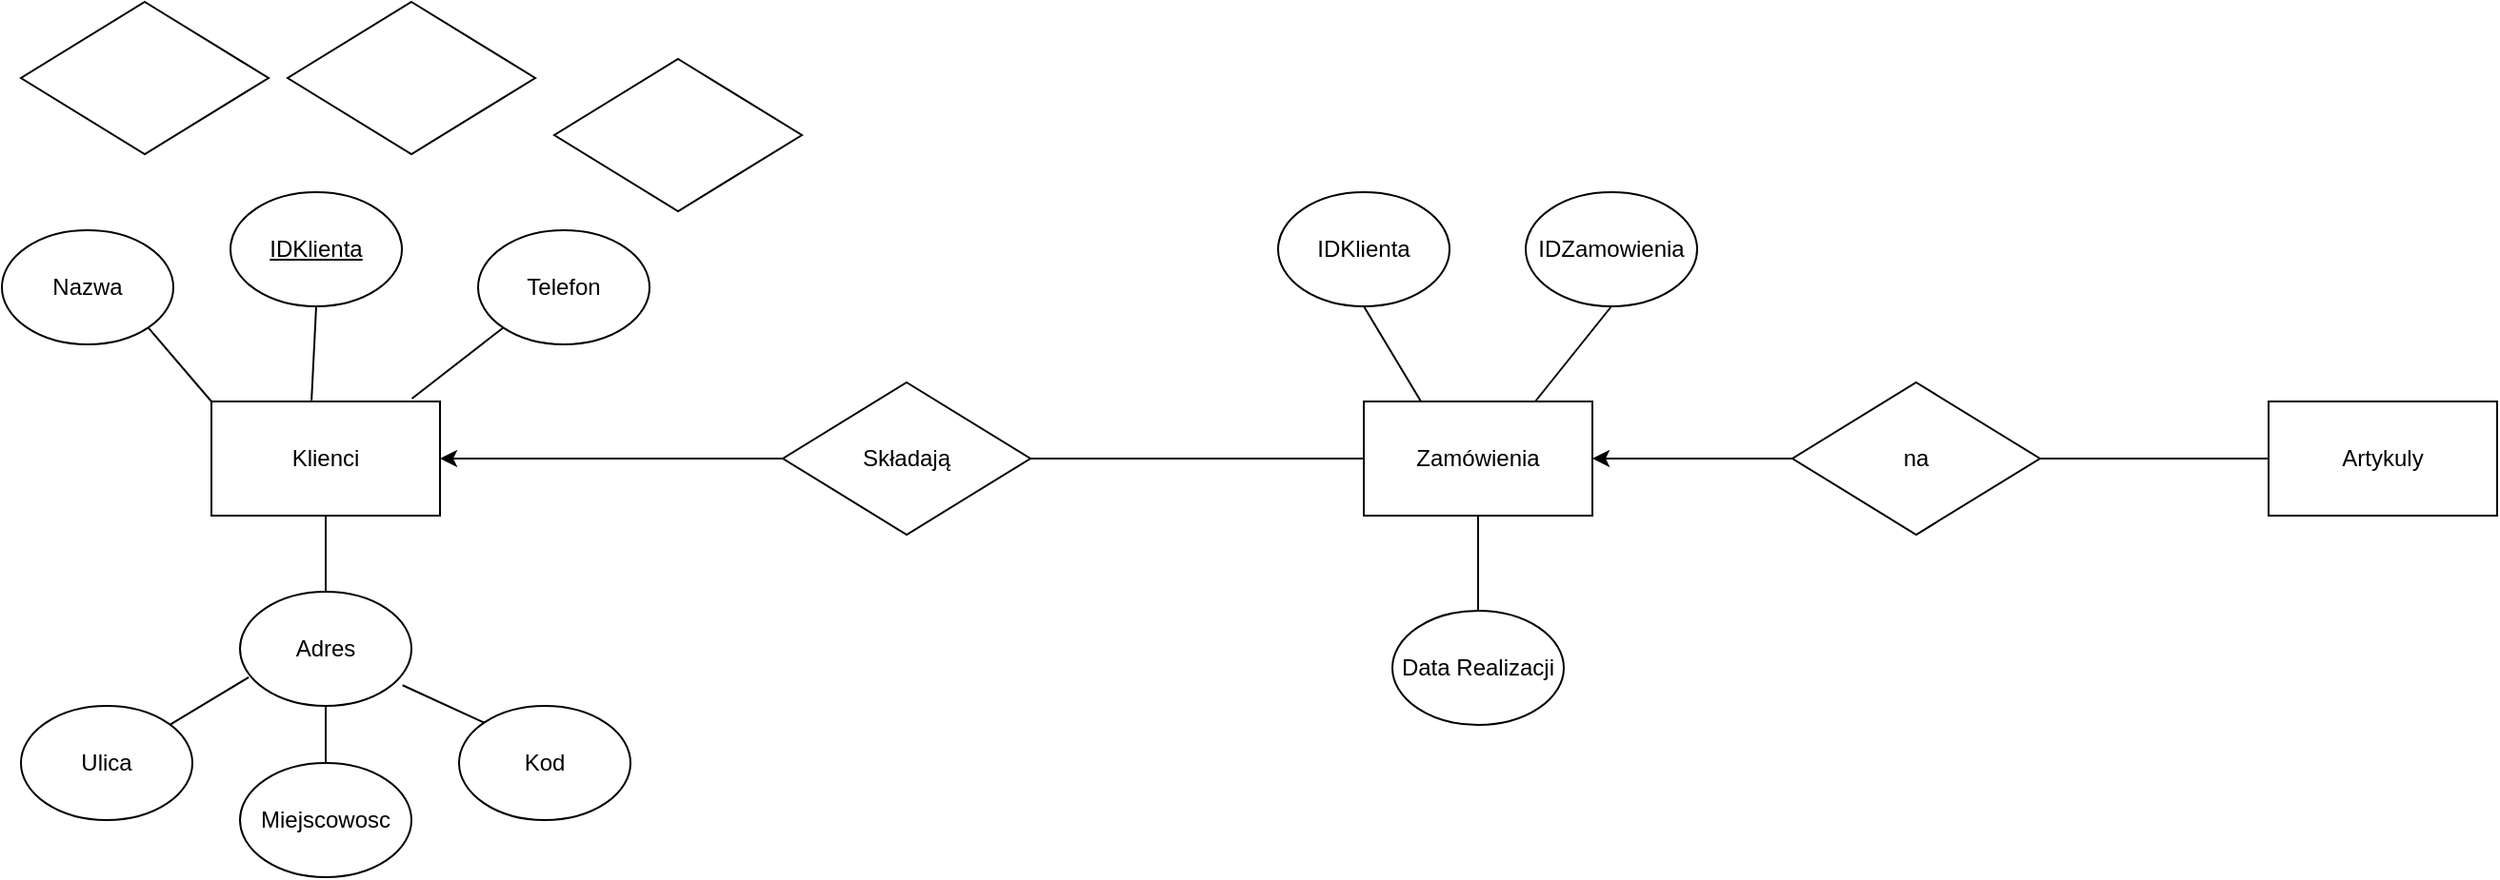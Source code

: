 <mxfile version="17.1.2" type="github"><diagram id="R2lEEEUBdFMjLlhIrx00" name="Page-1"><mxGraphModel dx="1117" dy="2947" grid="1" gridSize="10" guides="1" tooltips="1" connect="1" arrows="1" fold="1" page="1" pageScale="1" pageWidth="1654" pageHeight="2336" math="0" shadow="0" extFonts="Permanent Marker^https://fonts.googleapis.com/css?family=Permanent+Marker"><root><mxCell id="0"/><mxCell id="1" parent="0"/><mxCell id="abUERGnJFec2dvyfxDvH-7" value="Klienci" style="rounded=0;whiteSpace=wrap;html=1;" vertex="1" parent="1"><mxGeometry x="210" y="180" width="120" height="60" as="geometry"/></mxCell><mxCell id="abUERGnJFec2dvyfxDvH-8" value="Miejscowosc" style="ellipse;whiteSpace=wrap;html=1;" vertex="1" parent="1"><mxGeometry x="225" y="370" width="90" height="60" as="geometry"/></mxCell><mxCell id="abUERGnJFec2dvyfxDvH-9" value="Ulica" style="ellipse;whiteSpace=wrap;html=1;" vertex="1" parent="1"><mxGeometry x="110" y="340" width="90" height="60" as="geometry"/></mxCell><mxCell id="abUERGnJFec2dvyfxDvH-10" value="Nazwa" style="ellipse;whiteSpace=wrap;html=1;" vertex="1" parent="1"><mxGeometry x="100" y="90" width="90" height="60" as="geometry"/></mxCell><mxCell id="abUERGnJFec2dvyfxDvH-11" value="&lt;u&gt;IDKlienta&lt;/u&gt;" style="ellipse;whiteSpace=wrap;html=1;" vertex="1" parent="1"><mxGeometry x="220" y="70" width="90" height="60" as="geometry"/></mxCell><mxCell id="abUERGnJFec2dvyfxDvH-12" value="Telefon" style="ellipse;whiteSpace=wrap;html=1;" vertex="1" parent="1"><mxGeometry x="350" y="90" width="90" height="60" as="geometry"/></mxCell><mxCell id="abUERGnJFec2dvyfxDvH-13" value="Kod" style="ellipse;whiteSpace=wrap;html=1;" vertex="1" parent="1"><mxGeometry x="340" y="340" width="90" height="60" as="geometry"/></mxCell><mxCell id="abUERGnJFec2dvyfxDvH-14" value="" style="endArrow=none;html=1;rounded=0;entryX=0;entryY=1;entryDx=0;entryDy=0;exitX=0.877;exitY=-0.025;exitDx=0;exitDy=0;exitPerimeter=0;" edge="1" parent="1" source="abUERGnJFec2dvyfxDvH-7" target="abUERGnJFec2dvyfxDvH-12"><mxGeometry width="50" height="50" relative="1" as="geometry"><mxPoint x="250" y="240" as="sourcePoint"/><mxPoint x="300" y="190" as="targetPoint"/></mxGeometry></mxCell><mxCell id="abUERGnJFec2dvyfxDvH-15" value="" style="endArrow=none;html=1;rounded=0;entryX=0.5;entryY=1;entryDx=0;entryDy=0;exitX=0.438;exitY=-0.011;exitDx=0;exitDy=0;exitPerimeter=0;" edge="1" parent="1" source="abUERGnJFec2dvyfxDvH-7" target="abUERGnJFec2dvyfxDvH-11"><mxGeometry width="50" height="50" relative="1" as="geometry"><mxPoint x="250" y="240" as="sourcePoint"/><mxPoint x="300" y="190" as="targetPoint"/></mxGeometry></mxCell><mxCell id="abUERGnJFec2dvyfxDvH-16" value="" style="endArrow=none;html=1;rounded=0;entryX=1;entryY=1;entryDx=0;entryDy=0;exitX=0;exitY=0;exitDx=0;exitDy=0;" edge="1" parent="1" source="abUERGnJFec2dvyfxDvH-7" target="abUERGnJFec2dvyfxDvH-10"><mxGeometry width="50" height="50" relative="1" as="geometry"><mxPoint x="250" y="240" as="sourcePoint"/><mxPoint x="300" y="190" as="targetPoint"/></mxGeometry></mxCell><mxCell id="abUERGnJFec2dvyfxDvH-17" value="" style="endArrow=none;html=1;rounded=0;entryX=0.051;entryY=0.749;entryDx=0;entryDy=0;entryPerimeter=0;" edge="1" parent="1" source="abUERGnJFec2dvyfxDvH-9" target="abUERGnJFec2dvyfxDvH-29"><mxGeometry width="50" height="50" relative="1" as="geometry"><mxPoint x="250" y="240" as="sourcePoint"/><mxPoint x="300" y="190" as="targetPoint"/></mxGeometry></mxCell><mxCell id="abUERGnJFec2dvyfxDvH-18" value="" style="endArrow=none;html=1;rounded=0;exitX=0.5;exitY=0;exitDx=0;exitDy=0;entryX=0.5;entryY=1;entryDx=0;entryDy=0;" edge="1" parent="1" source="abUERGnJFec2dvyfxDvH-8" target="abUERGnJFec2dvyfxDvH-29"><mxGeometry width="50" height="50" relative="1" as="geometry"><mxPoint x="250" y="240" as="sourcePoint"/><mxPoint x="300" y="190" as="targetPoint"/></mxGeometry></mxCell><mxCell id="abUERGnJFec2dvyfxDvH-19" value="" style="endArrow=none;html=1;rounded=0;entryX=0;entryY=0;entryDx=0;entryDy=0;exitX=0.948;exitY=0.819;exitDx=0;exitDy=0;exitPerimeter=0;" edge="1" parent="1" source="abUERGnJFec2dvyfxDvH-29" target="abUERGnJFec2dvyfxDvH-13"><mxGeometry width="50" height="50" relative="1" as="geometry"><mxPoint x="250" y="240" as="sourcePoint"/><mxPoint x="300" y="190" as="targetPoint"/></mxGeometry></mxCell><mxCell id="abUERGnJFec2dvyfxDvH-21" value="" style="rhombus;whiteSpace=wrap;html=1;" vertex="1" parent="1"><mxGeometry x="110" y="-30" width="130" height="80" as="geometry"/></mxCell><mxCell id="abUERGnJFec2dvyfxDvH-22" value="" style="rhombus;whiteSpace=wrap;html=1;" vertex="1" parent="1"><mxGeometry x="250" y="-30" width="130" height="80" as="geometry"/></mxCell><mxCell id="abUERGnJFec2dvyfxDvH-23" value="na" style="rhombus;whiteSpace=wrap;html=1;" vertex="1" parent="1"><mxGeometry x="1040" y="170" width="130" height="80" as="geometry"/></mxCell><mxCell id="abUERGnJFec2dvyfxDvH-24" value="" style="rhombus;whiteSpace=wrap;html=1;" vertex="1" parent="1"><mxGeometry x="390" width="130" height="80" as="geometry"/></mxCell><mxCell id="abUERGnJFec2dvyfxDvH-25" value="" style="endArrow=classic;html=1;rounded=0;entryX=1;entryY=0.5;entryDx=0;entryDy=0;exitX=0;exitY=0.5;exitDx=0;exitDy=0;" edge="1" parent="1" source="abUERGnJFec2dvyfxDvH-20" target="abUERGnJFec2dvyfxDvH-7"><mxGeometry width="50" height="50" relative="1" as="geometry"><mxPoint x="370" y="220" as="sourcePoint"/><mxPoint x="420" y="170" as="targetPoint"/></mxGeometry></mxCell><mxCell id="abUERGnJFec2dvyfxDvH-26" value="" style="endArrow=none;html=1;rounded=0;entryX=0;entryY=0.5;entryDx=0;entryDy=0;startArrow=none;" edge="1" parent="1" source="abUERGnJFec2dvyfxDvH-20" target="abUERGnJFec2dvyfxDvH-27"><mxGeometry width="50" height="50" relative="1" as="geometry"><mxPoint x="580" y="210" as="sourcePoint"/><mxPoint x="720" y="210" as="targetPoint"/><Array as="points"/></mxGeometry></mxCell><mxCell id="abUERGnJFec2dvyfxDvH-27" value="Zamówienia" style="rounded=0;whiteSpace=wrap;html=1;" vertex="1" parent="1"><mxGeometry x="815" y="180" width="120" height="60" as="geometry"/></mxCell><mxCell id="abUERGnJFec2dvyfxDvH-29" value="Adres" style="ellipse;whiteSpace=wrap;html=1;" vertex="1" parent="1"><mxGeometry x="225" y="280" width="90" height="60" as="geometry"/></mxCell><mxCell id="abUERGnJFec2dvyfxDvH-30" value="" style="endArrow=none;html=1;rounded=0;entryX=0.5;entryY=1;entryDx=0;entryDy=0;exitX=0.5;exitY=0;exitDx=0;exitDy=0;" edge="1" parent="1" source="abUERGnJFec2dvyfxDvH-29" target="abUERGnJFec2dvyfxDvH-7"><mxGeometry width="50" height="50" relative="1" as="geometry"><mxPoint x="260" y="280" as="sourcePoint"/><mxPoint x="310" y="230" as="targetPoint"/></mxGeometry></mxCell><mxCell id="abUERGnJFec2dvyfxDvH-20" value="Składają" style="rhombus;whiteSpace=wrap;html=1;" vertex="1" parent="1"><mxGeometry x="510" y="170" width="130" height="80" as="geometry"/></mxCell><mxCell id="abUERGnJFec2dvyfxDvH-33" value="Data Realizacji" style="ellipse;whiteSpace=wrap;html=1;" vertex="1" parent="1"><mxGeometry x="830" y="290" width="90" height="60" as="geometry"/></mxCell><mxCell id="abUERGnJFec2dvyfxDvH-34" value="IDZamowienia" style="ellipse;whiteSpace=wrap;html=1;" vertex="1" parent="1"><mxGeometry x="900" y="70" width="90" height="60" as="geometry"/></mxCell><mxCell id="abUERGnJFec2dvyfxDvH-35" value="IDKlienta" style="ellipse;whiteSpace=wrap;html=1;" vertex="1" parent="1"><mxGeometry x="770" y="70" width="90" height="60" as="geometry"/></mxCell><mxCell id="abUERGnJFec2dvyfxDvH-36" value="" style="endArrow=none;html=1;rounded=0;entryX=0.5;entryY=1;entryDx=0;entryDy=0;exitX=0.25;exitY=0;exitDx=0;exitDy=0;" edge="1" parent="1" source="abUERGnJFec2dvyfxDvH-27" target="abUERGnJFec2dvyfxDvH-35"><mxGeometry width="50" height="50" relative="1" as="geometry"><mxPoint x="470" y="290" as="sourcePoint"/><mxPoint x="520" y="240" as="targetPoint"/></mxGeometry></mxCell><mxCell id="abUERGnJFec2dvyfxDvH-37" value="" style="endArrow=none;html=1;rounded=0;entryX=0.5;entryY=1;entryDx=0;entryDy=0;exitX=0.75;exitY=0;exitDx=0;exitDy=0;" edge="1" parent="1" source="abUERGnJFec2dvyfxDvH-27" target="abUERGnJFec2dvyfxDvH-34"><mxGeometry width="50" height="50" relative="1" as="geometry"><mxPoint x="880" y="190" as="sourcePoint"/><mxPoint x="930" y="140" as="targetPoint"/></mxGeometry></mxCell><mxCell id="abUERGnJFec2dvyfxDvH-38" value="" style="endArrow=none;html=1;rounded=0;exitX=0.5;exitY=0;exitDx=0;exitDy=0;entryX=0.5;entryY=1;entryDx=0;entryDy=0;" edge="1" parent="1" source="abUERGnJFec2dvyfxDvH-33" target="abUERGnJFec2dvyfxDvH-27"><mxGeometry width="50" height="50" relative="1" as="geometry"><mxPoint x="470" y="290" as="sourcePoint"/><mxPoint x="520" y="240" as="targetPoint"/></mxGeometry></mxCell><mxCell id="abUERGnJFec2dvyfxDvH-39" value="" style="endArrow=classic;html=1;rounded=0;entryX=1;entryY=0.5;entryDx=0;entryDy=0;exitX=0;exitY=0.5;exitDx=0;exitDy=0;" edge="1" parent="1" source="abUERGnJFec2dvyfxDvH-23" target="abUERGnJFec2dvyfxDvH-27"><mxGeometry width="50" height="50" relative="1" as="geometry"><mxPoint x="650" y="290" as="sourcePoint"/><mxPoint x="700" y="240" as="targetPoint"/></mxGeometry></mxCell><mxCell id="abUERGnJFec2dvyfxDvH-40" value="" style="endArrow=none;html=1;rounded=0;entryX=1;entryY=0.5;entryDx=0;entryDy=0;exitX=0;exitY=0.5;exitDx=0;exitDy=0;" edge="1" parent="1" source="abUERGnJFec2dvyfxDvH-41" target="abUERGnJFec2dvyfxDvH-23"><mxGeometry width="50" height="50" relative="1" as="geometry"><mxPoint x="650" y="290" as="sourcePoint"/><mxPoint x="700" y="240" as="targetPoint"/></mxGeometry></mxCell><mxCell id="abUERGnJFec2dvyfxDvH-41" value="Artykuly" style="rounded=0;whiteSpace=wrap;html=1;" vertex="1" parent="1"><mxGeometry x="1290" y="180" width="120" height="60" as="geometry"/></mxCell></root></mxGraphModel></diagram></mxfile>